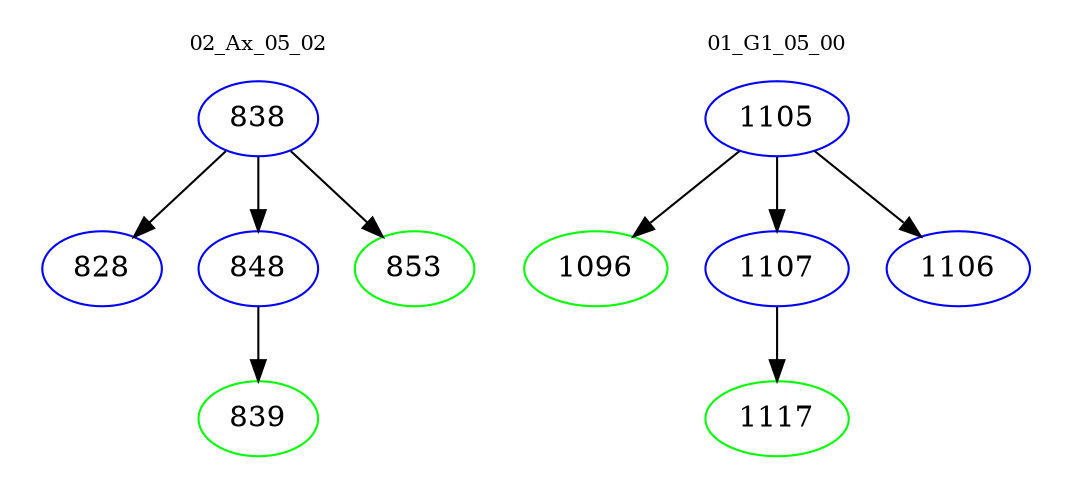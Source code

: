digraph{
subgraph cluster_0 {
color = white
label = "02_Ax_05_02";
fontsize=10;
T0_838 [label="838", color="blue"]
T0_838 -> T0_828 [color="black"]
T0_828 [label="828", color="blue"]
T0_838 -> T0_848 [color="black"]
T0_848 [label="848", color="blue"]
T0_848 -> T0_839 [color="black"]
T0_839 [label="839", color="green"]
T0_838 -> T0_853 [color="black"]
T0_853 [label="853", color="green"]
}
subgraph cluster_1 {
color = white
label = "01_G1_05_00";
fontsize=10;
T1_1105 [label="1105", color="blue"]
T1_1105 -> T1_1096 [color="black"]
T1_1096 [label="1096", color="green"]
T1_1105 -> T1_1107 [color="black"]
T1_1107 [label="1107", color="blue"]
T1_1107 -> T1_1117 [color="black"]
T1_1117 [label="1117", color="green"]
T1_1105 -> T1_1106 [color="black"]
T1_1106 [label="1106", color="blue"]
}
}
